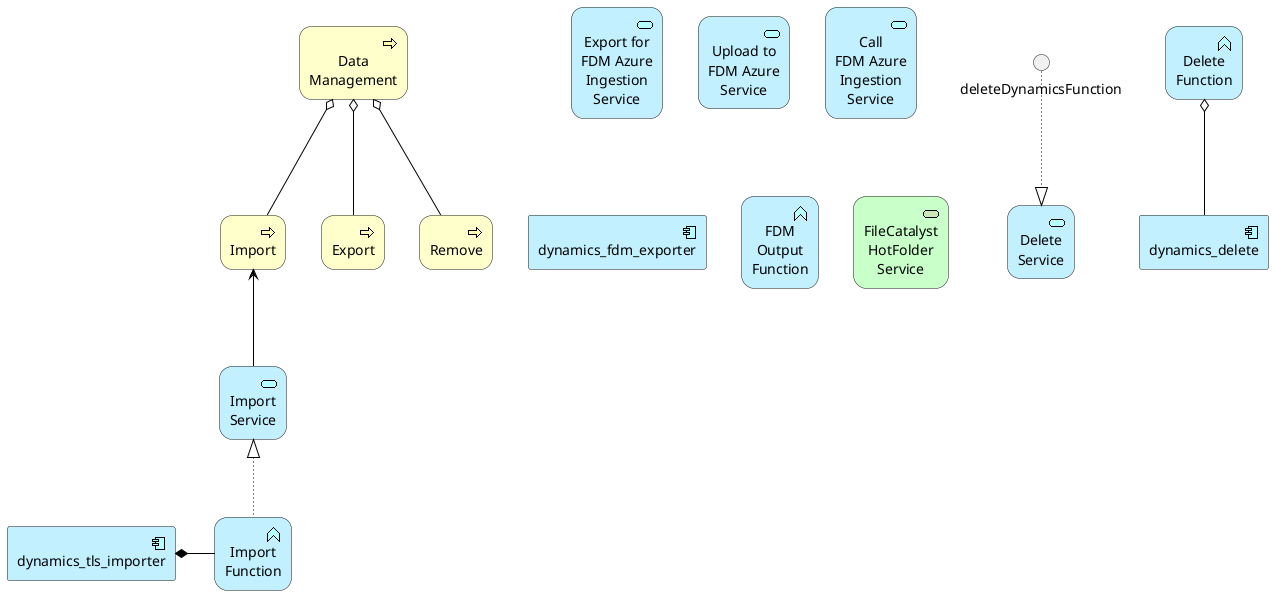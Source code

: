 @startuml Dynamics Data Management
!include <archimate/Archimate>

' Business Process
Business_Process(dataManagement, "Data\nManagement")
Business_Process(import, "Import")
Business_Process(export, "Export")
Business_Process(remove, "Remove")


' Application Services
Application_Service(importService, "Import\nService")

Application_Service(exportForFdmIngestionService, "Export for\nFDM Azure\nIngestion\nService")
Application_Service(uploadToAzureService, "Upload to\nFDM Azure\nService")
Application_Service(fdmAzureIngestionService, "Call\nFDM Azure\nIngestion\nService")
Application_Service(deleteService, "Delete\nService")

' Applications Components
Application_Component(dynamicsTlsImporter, "dynamics_tls_importer")

Application_Component(dynamicsFdmExporter, "dynamics_fdm_exporter")
Application_Component(dynamicsDelete, "dynamics_delete")

' Application Functions
Application_Function(importFunction, "Import\nFunction")

Application_Function(fdmOutputFunction, "FDM\nOutput\nFunction")
Application_Function(deleteFunction, "Delete\nFunction")


' Relations
Rel_Realization_Up(importFunction, importService)
Rel_Realization(deleteDynamicsFunction, deleteService)
Rel_Aggregation(dataManagement, import)
Rel_Aggregation(dataManagement, export)
Rel_Aggregation(dataManagement, remove)
Rel_Serving_Up(importService, import)
Rel_Composition_Right(dynamicsTlsImporter, importFunction)

Rel_Aggregation(deleteFunction, dynamicsDelete)
' Technology_
Technology_Service(dataMovementService, "FileCatalyst\nHotFolder\nService")


@enduml